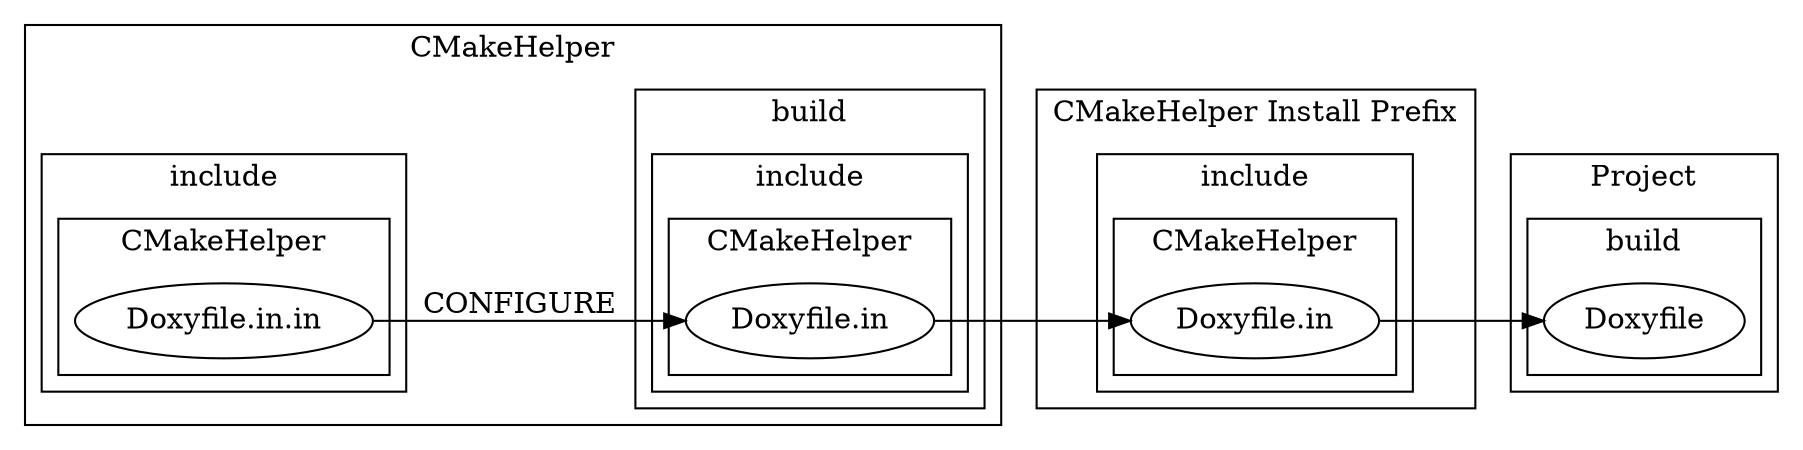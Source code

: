 digraph files {
	rankdir = LR
	subgraph cluster_cmakehelper {
		style = solid
		label = "CMakeHelper"
		
		subgraph cluster_inc {
			label = "include"
			
			subgraph cluster_inc_cmh {
				label = "CMakeHelper"
				Doxyfile_in_in [label="Doxyfile.in.in"]
			}		
		}
		subgraph cluster_build {
			label = "build"
			subgraph cluster_build_inc {
				label = "include"
				
				subgraph cluster_build_inc_cmh {
					label = "CMakeHelper"
					Doxyfile_in [label="Doxyfile.in"]
				}
			}
		}
	}
	subgraph cluster_cmakehelper_install_prefix {
		style = solid
		label = "CMakeHelper Install Prefix"
		
		subgraph cluster_cmh_install_include {
			label = "include"
			
			subgraph cluster_cmh_install_inc_cmh {
				label = "CMakeHelper"
				cmh_install_inc_cmh_Doxyfile_in [label="Doxyfile.in"]
			}		
		}
	}

	subgraph cluster_proj {
		style = solid
		label = "Project"
		
		subgraph cluster_build {
			label = "build"

			proj_build_Doxyfile [label="Doxyfile"]
		}
	}
	
	Doxyfile_in -> cmh_install_inc_cmh_Doxyfile_in -> proj_build_Doxyfile
	Doxyfile_in_in -> Doxyfile_in [label="CONFIGURE"]
}


